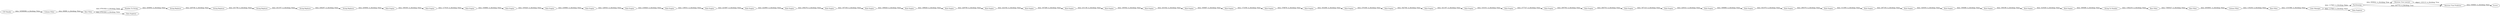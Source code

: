 digraph {
	"-2637576939808490883_28" [label="Rule Engine"]
	"-2637576939808490883_32" [label="Rule Engine"]
	"-2637576939808490883_40" [label="Rule Engine"]
	"-2637576939808490883_69" [label="Rule Engine"]
	"-2637576939808490883_46" [label="Rule Engine"]
	"-2637576939808490883_80" [label=Partitioning]
	"-2637576939808490883_64" [label="Rule Engine"]
	"-2637576939808490883_81" [label="Decision Tree Learner"]
	"-2637576939808490883_47" [label="Rule Engine"]
	"-2637576939808490883_19" [label="String Replacer"]
	"-2637576939808490883_16" [label="Number To String"]
	"-2637576939808490883_54" [label="Rule Engine"]
	"-2637576939808490883_48" [label="Rule Engine"]
	"-2637576939808490883_50" [label="Rule Engine"]
	"-2637576939808490883_38" [label="Rule Engine"]
	"-2637576939808490883_12" [label="Row Filter"]
	"-2637576939808490883_37" [label="Rule Engine"]
	"-2637576939808490883_60" [label="Rule Engine"]
	"-2637576939808490883_55" [label="Rule Engine"]
	"-2637576939808490883_67" [label="Rule Engine"]
	"-2637576939808490883_78" [label="Column Filter"]
	"-2637576939808490883_73" [label="Data Explorer"]
	"-2637576939808490883_31" [label="Rule Engine"]
	"-2637576939808490883_83" [label=Scorer]
	"-2637576939808490883_58" [label="Rule Engine"]
	"-2637576939808490883_45" [label="Rule Engine"]
	"-2637576939808490883_20" [label="String Replacer"]
	"-2637576939808490883_39" [label="Rule Engine"]
	"-2637576939808490883_62" [label="Rule Engine"]
	"-2637576939808490883_27" [label="CSV Reader"]
	"-2637576939808490883_30" [label="Rule Engine"]
	"-2637576939808490883_18" [label="String Replacer"]
	"-2637576939808490883_49" [label="Rule Engine"]
	"-2637576939808490883_68" [label="Rule Engine"]
	"-2637576939808490883_77" [label="Row Filter"]
	"-2637576939808490883_33" [label="Rule Engine"]
	"-2637576939808490883_59" [label="Rule Engine"]
	"-2637576939808490883_82" [label="Decision Tree Predictor"]
	"-2637576939808490883_23" [label="Color Manager"]
	"-2637576939808490883_65" [label="Rule Engine"]
	"-2637576939808490883_63" [label="Rule Engine"]
	"-2637576939808490883_21" [label="String Replacer"]
	"-2637576939808490883_42" [label="Rule Engine"]
	"-2637576939808490883_44" [label="Rule Engine"]
	"-2637576939808490883_61" [label="Rule Engine"]
	"-2637576939808490883_57" [label="Rule Engine"]
	"-2637576939808490883_36" [label="Rule Engine"]
	"-2637576939808490883_66" [label="Rule Engine"]
	"-2637576939808490883_34" [label="Rule Engine"]
	"-2637576939808490883_13" [label="Column Filter"]
	"-2637576939808490883_43" [label="Rule Engine"]
	"-2637576939808490883_72" [label="String To Number"]
	"-2637576939808490883_71" [label="Rule Engine"]
	"-2637576939808490883_35" [label="Rule Engine"]
	"-2637576939808490883_70" [label="Rule Engine"]
	"-2637576939808490883_75" [label="Row Filter"]
	"-2637576939808490883_79" [label="Row Filter"]
	"-2637576939808490883_53" [label="Rule Engine"]
	"-2637576939808490883_41" [label="Rule Engine"]
	"-2637576939808490883_15" [label="Data Explorer"]
	"-2637576939808490883_17" [label="String Replacer"]
	"-2637576939808490883_52" [label="Rule Engine"]
	"-2637576939808490883_56" [label="Rule Engine"]
	"-2637576939808490883_51" [label="Rule Engine"]
	"-2637576939808490883_65" -> "-2637576939808490883_66" [label="data: 311095; is_blocking: False"]
	"-2637576939808490883_41" -> "-2637576939808490883_43" [label="data: 189628; is_blocking: False"]
	"-2637576939808490883_63" -> "-2637576939808490883_64" [label="data: 441070; is_blocking: False"]
	"-2637576939808490883_51" -> "-2637576939808490883_52" [label="data: 376878; is_blocking: False"]
	"-2637576939808490883_75" -> "-2637576939808490883_77" [label="data: 7384527; is_blocking: False"]
	"-2637576939808490883_56" -> "-2637576939808490883_58" [label="data: 277727; is_blocking: False"]
	"-2637576939808490883_42" -> "-2637576939808490883_41" [label="data: 190628; is_blocking: False"]
	"-2637576939808490883_35" -> "-2637576939808490883_36" [label="data: 234826; is_blocking: False"]
	"-2637576939808490883_36" -> "-2637576939808490883_37" [label="data: 139531; is_blocking: False"]
	"-2637576939808490883_18" -> "-2637576939808490883_19" [label="data: 241756; is_blocking: False"]
	"-2637576939808490883_81" -> "-2637576939808490883_82" [label="object: 133113; is_blocking: True"]
	"-2637576939808490883_62" -> "-2637576939808490883_63" [label="data: 309886; is_blocking: False"]
	"-2637576939808490883_58" -> "-2637576939808490883_59" [label="data: 295794; is_blocking: False"]
	"-2637576939808490883_46" -> "-2637576939808490883_47" [label="data: 231136; is_blocking: False"]
	"-2637576939808490883_44" -> "-2637576939808490883_45" [label="data: 222192; is_blocking: False"]
	"-2637576939808490883_32" -> "-2637576939808490883_34" [label="data: 105420; is_blocking: False"]
	"-2637576939808490883_19" -> "-2637576939808490883_20" [label="data: 241357; is_blocking: False"]
	"-2637576939808490883_69" -> "-2637576939808490883_70" [label="data: 359199; is_blocking: False"]
	"-2637576939808490883_79" -> "-2637576939808490883_23" [label="data: 1151586; is_blocking: False"]
	"-2637576939808490883_52" -> "-2637576939808490883_53" [label="data: 343296; is_blocking: False"]
	"-2637576939808490883_27" -> "-2637576939808490883_13" [label="data: 34589086; is_blocking: False"]
	"-2637576939808490883_66" -> "-2637576939808490883_67" [label="data: 267104; is_blocking: False"]
	"-2637576939808490883_28" -> "-2637576939808490883_30" [label="data: 190305; is_blocking: False"]
	"-2637576939808490883_47" -> "-2637576939808490883_48" [label="data: 185502; is_blocking: False"]
	"-2637576939808490883_57" -> "-2637576939808490883_56" [label="data: 310101; is_blocking: False"]
	"-2637576939808490883_71" -> "-2637576939808490883_72" [label="data: 309486; is_blocking: False"]
	"-2637576939808490883_37" -> "-2637576939808490883_38" [label="data: 223487; is_blocking: False"]
	"-2637576939808490883_70" -> "-2637576939808490883_71" [label="data: 323029; is_blocking: False"]
	"-2637576939808490883_45" -> "-2637576939808490883_46" [label="data: 347269; is_blocking: False"]
	"-2637576939808490883_80" -> "-2637576939808490883_81" [label="data: 859942; is_blocking: True"]
	"-2637576939808490883_17" -> "-2637576939808490883_18" [label="data: 229748; is_blocking: False"]
	"-2637576939808490883_38" -> "-2637576939808490883_39" [label="data: 222965; is_blocking: False"]
	"-2637576939808490883_48" -> "-2637576939808490883_50" [label="data: 243342; is_blocking: False"]
	"-2637576939808490883_23" -> "-2637576939808490883_80" [label="data: 117603; is_blocking: False"]
	"-2637576939808490883_77" -> "-2637576939808490883_78" [label="data: 2930601; is_blocking: False"]
	"-2637576939808490883_53" -> "-2637576939808490883_54" [label="data: 270169; is_blocking: False"]
	"-2637576939808490883_39" -> "-2637576939808490883_40" [label="data: 256276; is_blocking: False"]
	"-2637576939808490883_12" -> "-2637576939808490883_16" [label="data: 8761920; is_blocking: False"]
	"-2637576939808490883_23" -> "-2637576939808490883_73" [label="data: 117603; is_blocking: False"]
	"-2637576939808490883_33" -> "-2637576939808490883_35" [label="data: 126543; is_blocking: False"]
	"-2637576939808490883_43" -> "-2637576939808490883_44" [label="data: 228709; is_blocking: False"]
	"-2637576939808490883_21" -> "-2637576939808490883_28" [label="data: 245694; is_blocking: False"]
	"-2637576939808490883_67" -> "-2637576939808490883_68" [label="data: 320454; is_blocking: False"]
	"-2637576939808490883_80" -> "-2637576939808490883_82" [label="data: 447772; is_blocking: True"]
	"-2637576939808490883_78" -> "-2637576939808490883_79" [label="data: 119238; is_blocking: False"]
	"-2637576939808490883_12" -> "-2637576939808490883_15" [label="data: 8761920; is_blocking: False"]
	"-2637576939808490883_16" -> "-2637576939808490883_17" [label="data: 204994; is_blocking: False"]
	"-2637576939808490883_50" -> "-2637576939808490883_49" [label="data: 350667; is_blocking: False"]
	"-2637576939808490883_72" -> "-2637576939808490883_75" [label="data: 1392235; is_blocking: False"]
	"-2637576939808490883_13" -> "-2637576939808490883_12" [label="data: 60890; is_blocking: False"]
	"-2637576939808490883_60" -> "-2637576939808490883_61" [label="data: 347123; is_blocking: False"]
	"-2637576939808490883_20" -> "-2637576939808490883_21" [label="data: 246297; is_blocking: False"]
	"-2637576939808490883_31" -> "-2637576939808490883_32" [label="data: 104866; is_blocking: False"]
	"-2637576939808490883_34" -> "-2637576939808490883_33" [label="data: 230960; is_blocking: False"]
	"-2637576939808490883_61" -> "-2637576939808490883_62" [label="data: 229321; is_blocking: False"]
	"-2637576939808490883_55" -> "-2637576939808490883_57" [label="data: 321197; is_blocking: False"]
	"-2637576939808490883_30" -> "-2637576939808490883_31" [label="data: 117019; is_blocking: False"]
	"-2637576939808490883_54" -> "-2637576939808490883_55" [label="data: 342746; is_blocking: False"]
	"-2637576939808490883_40" -> "-2637576939808490883_42" [label="data: 167338; is_blocking: False"]
	"-2637576939808490883_49" -> "-2637576939808490883_51" [label="data: 173359; is_blocking: False"]
	"-2637576939808490883_59" -> "-2637576939808490883_60" [label="data: 264753; is_blocking: False"]
	"-2637576939808490883_64" -> "-2637576939808490883_65" [label="data: 290370; is_blocking: False"]
	"-2637576939808490883_68" -> "-2637576939808490883_69" [label="data: 359486; is_blocking: False"]
	"-2637576939808490883_82" -> "-2637576939808490883_83" [label="data: 538463; is_blocking: False"]
	rankdir=LR
}
